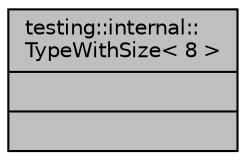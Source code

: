 digraph "testing::internal::TypeWithSize&lt; 8 &gt;"
{
 // LATEX_PDF_SIZE
  bgcolor="transparent";
  edge [fontname="Helvetica",fontsize="10",labelfontname="Helvetica",labelfontsize="10"];
  node [fontname="Helvetica",fontsize="10",shape=record];
  Node1 [label="{testing::internal::\lTypeWithSize\< 8 \>\n||}",height=0.2,width=0.4,color="black", fillcolor="grey75", style="filled", fontcolor="black",tooltip=" "];
}
